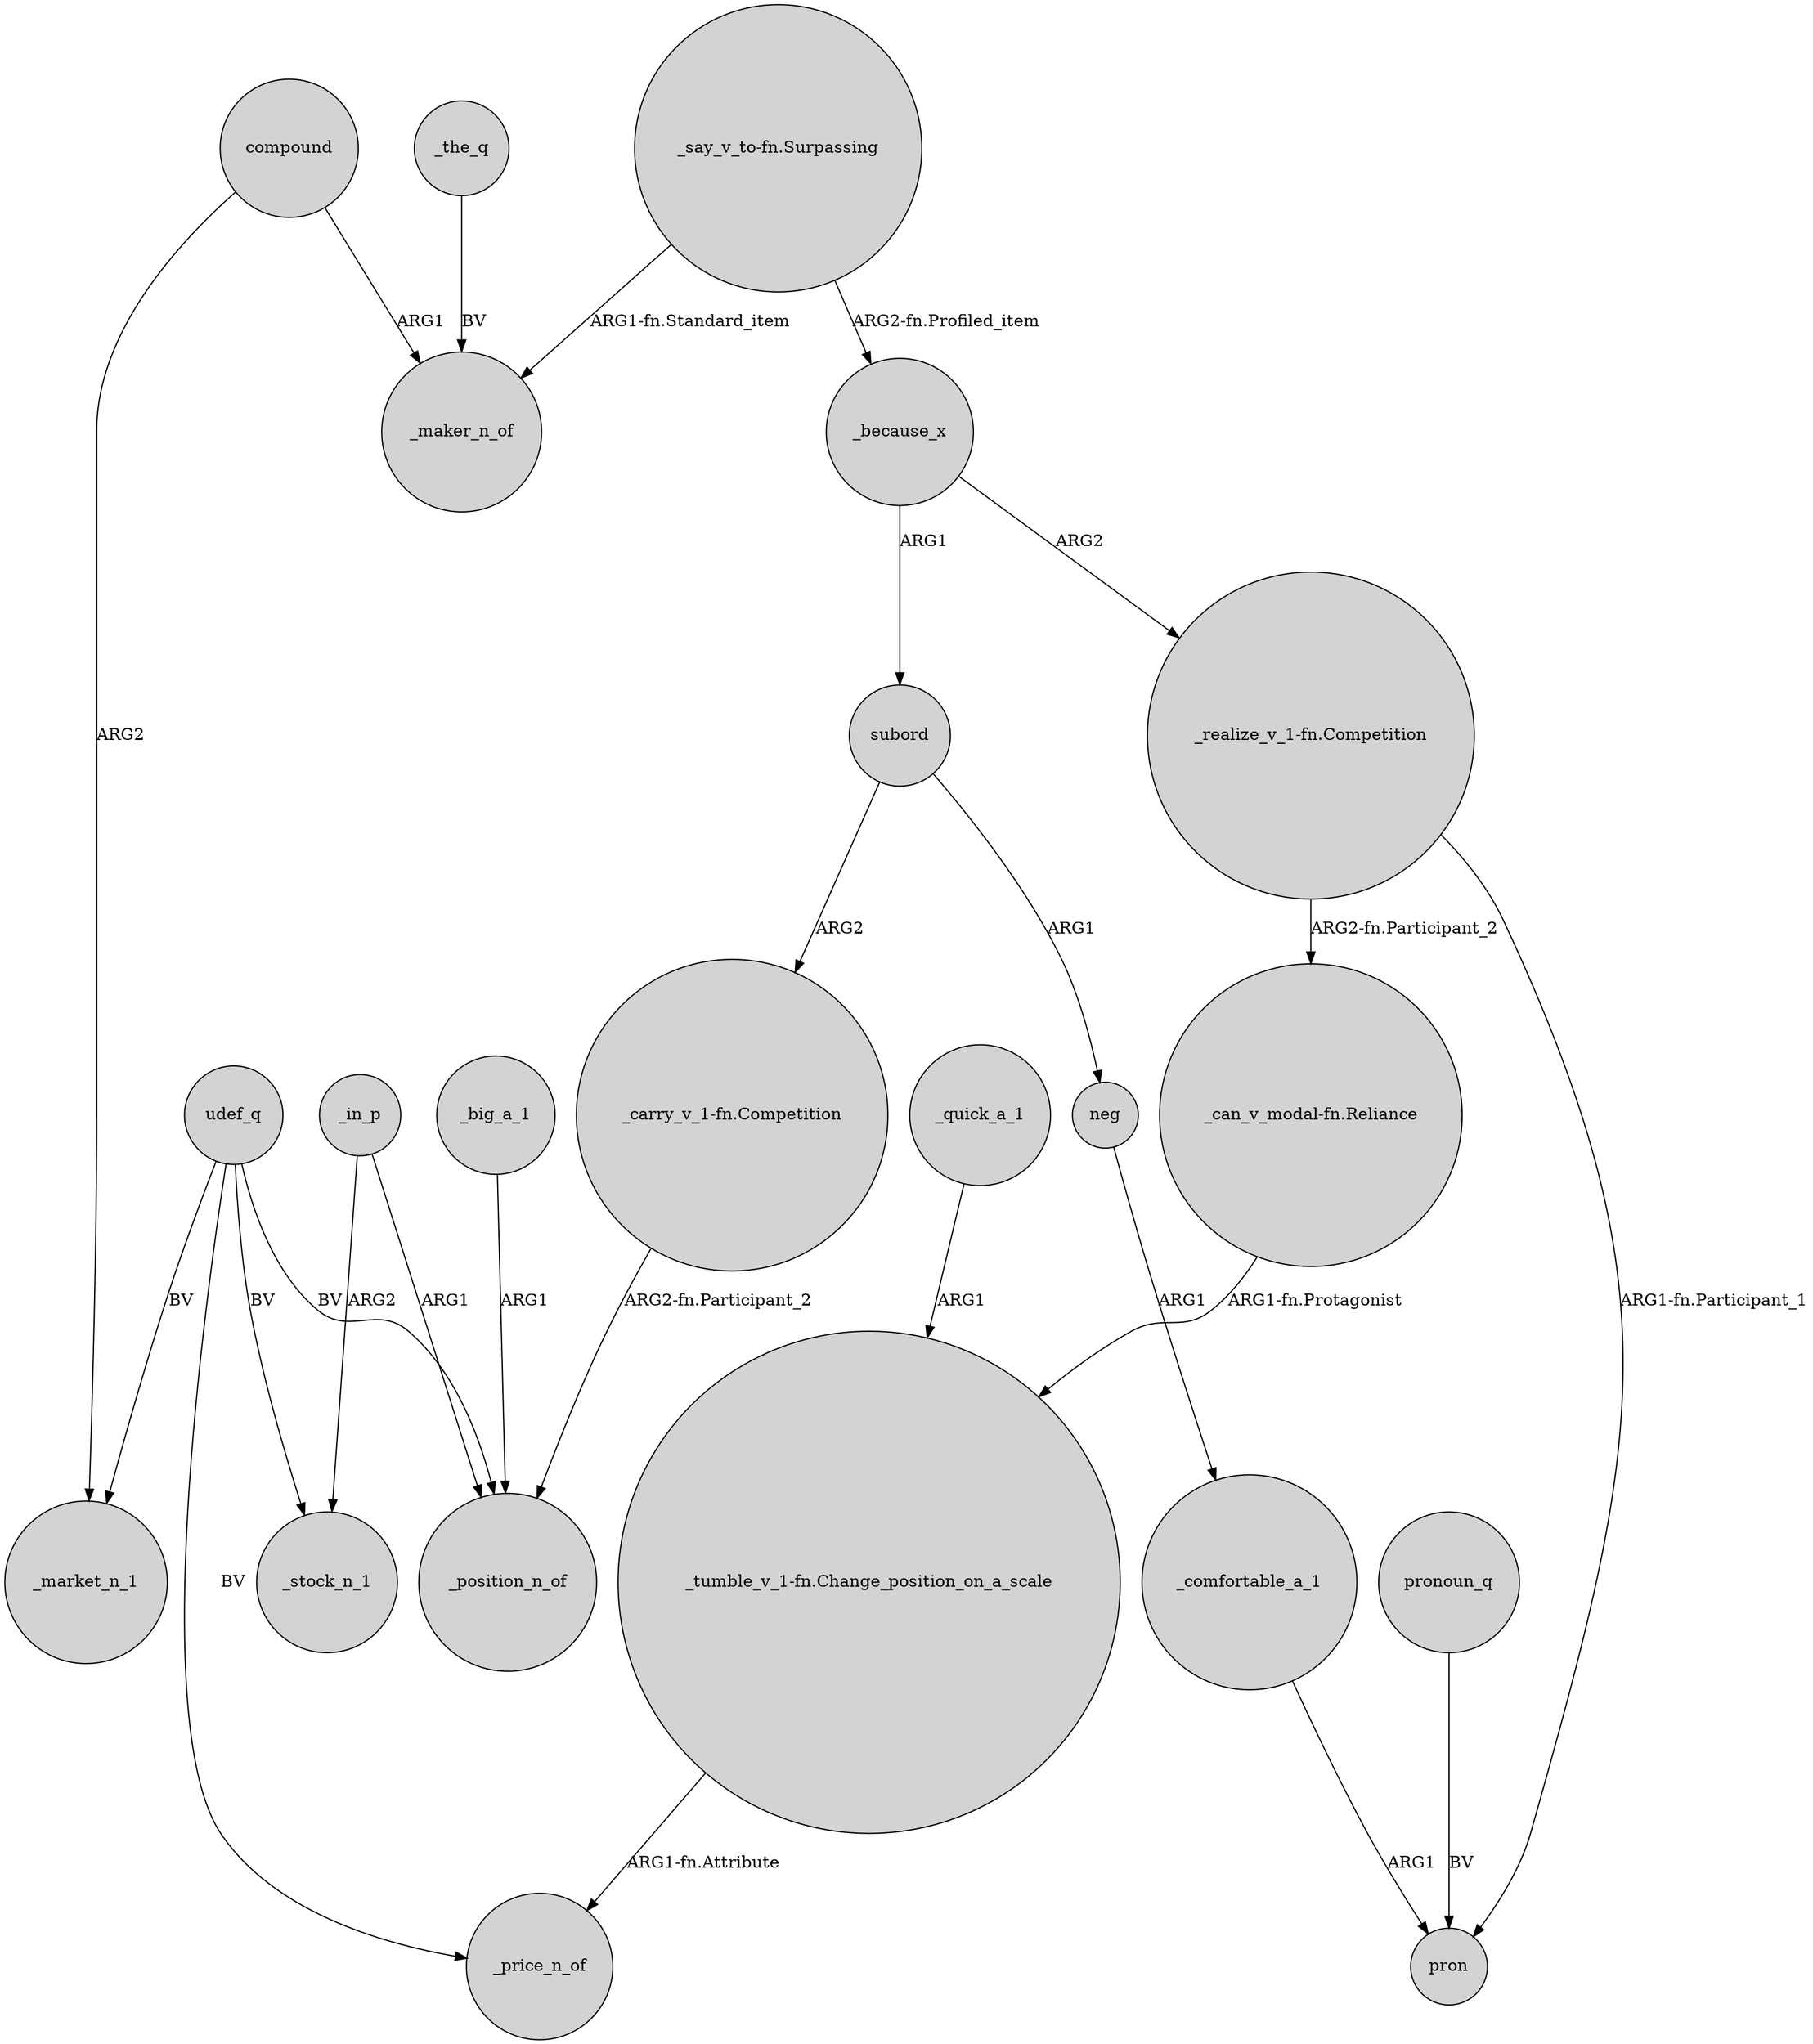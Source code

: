 digraph {
	node [shape=circle style=filled]
	udef_q -> _market_n_1 [label=BV]
	"_say_v_to-fn.Surpassing" -> _maker_n_of [label="ARG1-fn.Standard_item"]
	_big_a_1 -> _position_n_of [label=ARG1]
	compound -> _market_n_1 [label=ARG2]
	udef_q -> _price_n_of [label=BV]
	"_carry_v_1-fn.Competition" -> _position_n_of [label="ARG2-fn.Participant_2"]
	neg -> _comfortable_a_1 [label=ARG1]
	"_tumble_v_1-fn.Change_position_on_a_scale" -> _price_n_of [label="ARG1-fn.Attribute"]
	pronoun_q -> pron [label=BV]
	"_realize_v_1-fn.Competition" -> pron [label="ARG1-fn.Participant_1"]
	udef_q -> _stock_n_1 [label=BV]
	_in_p -> _position_n_of [label=ARG1]
	_in_p -> _stock_n_1 [label=ARG2]
	"_can_v_modal-fn.Reliance" -> "_tumble_v_1-fn.Change_position_on_a_scale" [label="ARG1-fn.Protagonist"]
	"_realize_v_1-fn.Competition" -> "_can_v_modal-fn.Reliance" [label="ARG2-fn.Participant_2"]
	_because_x -> subord [label=ARG1]
	subord -> "_carry_v_1-fn.Competition" [label=ARG2]
	"_say_v_to-fn.Surpassing" -> _because_x [label="ARG2-fn.Profiled_item"]
	compound -> _maker_n_of [label=ARG1]
	_quick_a_1 -> "_tumble_v_1-fn.Change_position_on_a_scale" [label=ARG1]
	_the_q -> _maker_n_of [label=BV]
	_comfortable_a_1 -> pron [label=ARG1]
	_because_x -> "_realize_v_1-fn.Competition" [label=ARG2]
	subord -> neg [label=ARG1]
	udef_q -> _position_n_of [label=BV]
}
